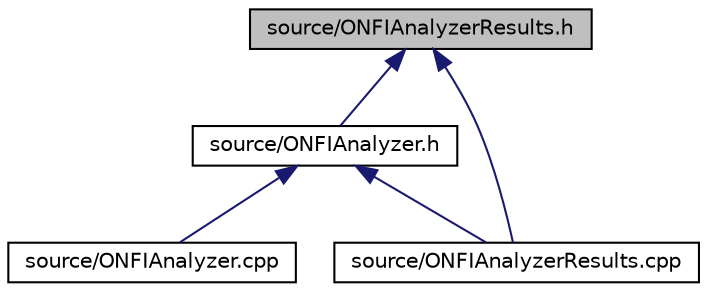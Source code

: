 digraph "source/ONFIAnalyzerResults.h"
{
  edge [fontname="Helvetica",fontsize="10",labelfontname="Helvetica",labelfontsize="10"];
  node [fontname="Helvetica",fontsize="10",shape=record];
  Node2 [label="source/ONFIAnalyzerResults.h",height=0.2,width=0.4,color="black", fillcolor="grey75", style="filled", fontcolor="black"];
  Node2 -> Node3 [dir="back",color="midnightblue",fontsize="10",style="solid",fontname="Helvetica"];
  Node3 [label="source/ONFIAnalyzer.h",height=0.2,width=0.4,color="black", fillcolor="white", style="filled",URL="$ONFIAnalyzer_8h.html"];
  Node3 -> Node4 [dir="back",color="midnightblue",fontsize="10",style="solid",fontname="Helvetica"];
  Node4 [label="source/ONFIAnalyzer.cpp",height=0.2,width=0.4,color="black", fillcolor="white", style="filled",URL="$ONFIAnalyzer_8cpp.html"];
  Node3 -> Node5 [dir="back",color="midnightblue",fontsize="10",style="solid",fontname="Helvetica"];
  Node5 [label="source/ONFIAnalyzerResults.cpp",height=0.2,width=0.4,color="black", fillcolor="white", style="filled",URL="$ONFIAnalyzerResults_8cpp.html"];
  Node2 -> Node5 [dir="back",color="midnightblue",fontsize="10",style="solid",fontname="Helvetica"];
}
